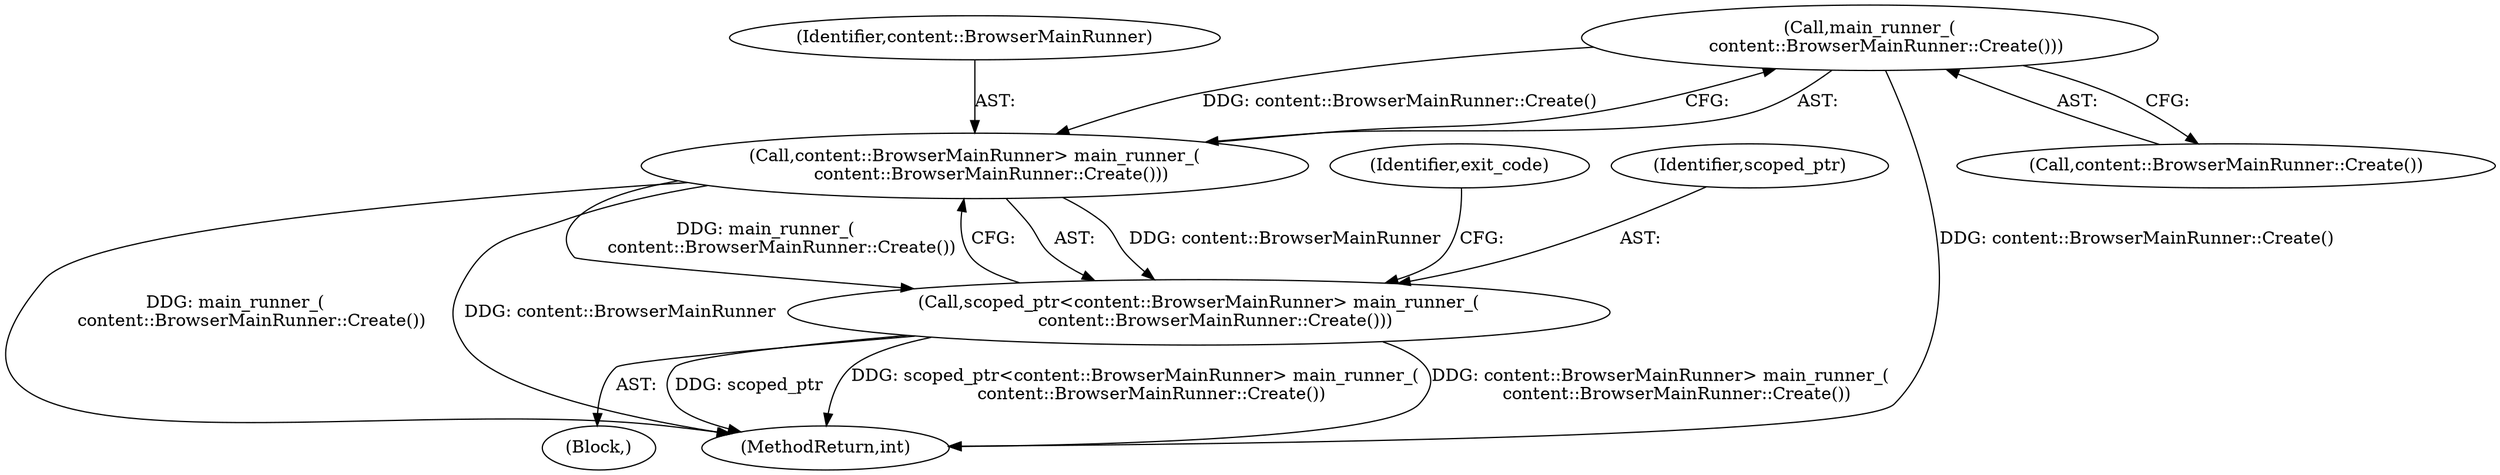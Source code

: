 digraph "0_Chrome_537abce1bcf7378e760e904d6e5540a02a2fca9f@API" {
"1000126" [label="(Call,main_runner_(\n      content::BrowserMainRunner::Create()))"];
"1000124" [label="(Call,content::BrowserMainRunner> main_runner_(\n      content::BrowserMainRunner::Create()))"];
"1000122" [label="(Call,scoped_ptr<content::BrowserMainRunner> main_runner_(\n      content::BrowserMainRunner::Create()))"];
"1000127" [label="(Call,content::BrowserMainRunner::Create())"];
"1000247" [label="(MethodReturn,int)"];
"1000122" [label="(Call,scoped_ptr<content::BrowserMainRunner> main_runner_(\n      content::BrowserMainRunner::Create()))"];
"1000104" [label="(Block,)"];
"1000130" [label="(Identifier,exit_code)"];
"1000126" [label="(Call,main_runner_(\n      content::BrowserMainRunner::Create()))"];
"1000125" [label="(Identifier,content::BrowserMainRunner)"];
"1000123" [label="(Identifier,scoped_ptr)"];
"1000124" [label="(Call,content::BrowserMainRunner> main_runner_(\n      content::BrowserMainRunner::Create()))"];
"1000126" -> "1000124"  [label="AST: "];
"1000126" -> "1000127"  [label="CFG: "];
"1000127" -> "1000126"  [label="AST: "];
"1000124" -> "1000126"  [label="CFG: "];
"1000126" -> "1000247"  [label="DDG: content::BrowserMainRunner::Create()"];
"1000126" -> "1000124"  [label="DDG: content::BrowserMainRunner::Create()"];
"1000124" -> "1000122"  [label="AST: "];
"1000125" -> "1000124"  [label="AST: "];
"1000122" -> "1000124"  [label="CFG: "];
"1000124" -> "1000247"  [label="DDG: main_runner_(\n      content::BrowserMainRunner::Create())"];
"1000124" -> "1000247"  [label="DDG: content::BrowserMainRunner"];
"1000124" -> "1000122"  [label="DDG: content::BrowserMainRunner"];
"1000124" -> "1000122"  [label="DDG: main_runner_(\n      content::BrowserMainRunner::Create())"];
"1000122" -> "1000104"  [label="AST: "];
"1000123" -> "1000122"  [label="AST: "];
"1000130" -> "1000122"  [label="CFG: "];
"1000122" -> "1000247"  [label="DDG: scoped_ptr"];
"1000122" -> "1000247"  [label="DDG: scoped_ptr<content::BrowserMainRunner> main_runner_(\n      content::BrowserMainRunner::Create())"];
"1000122" -> "1000247"  [label="DDG: content::BrowserMainRunner> main_runner_(\n      content::BrowserMainRunner::Create())"];
}
